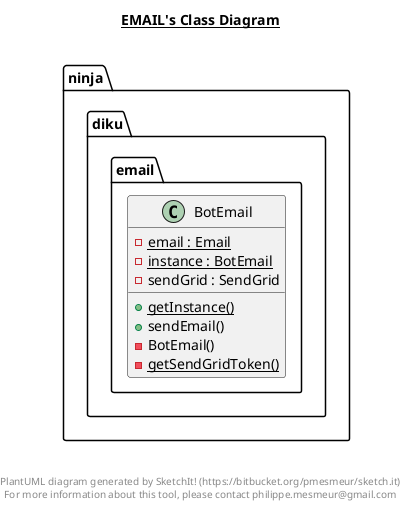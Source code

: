 @startuml

title __EMAIL's Class Diagram__\n

  namespace ninja.diku.email {
    class ninja.diku.email.BotEmail {
        {static} - email : Email
        {static} - instance : BotEmail
        - sendGrid : SendGrid
        {static} + getInstance()
        + sendEmail()
        - BotEmail()
        {static} - getSendGridToken()
    }
  }
  



right footer


PlantUML diagram generated by SketchIt! (https://bitbucket.org/pmesmeur/sketch.it)
For more information about this tool, please contact philippe.mesmeur@gmail.com
endfooter

@enduml
